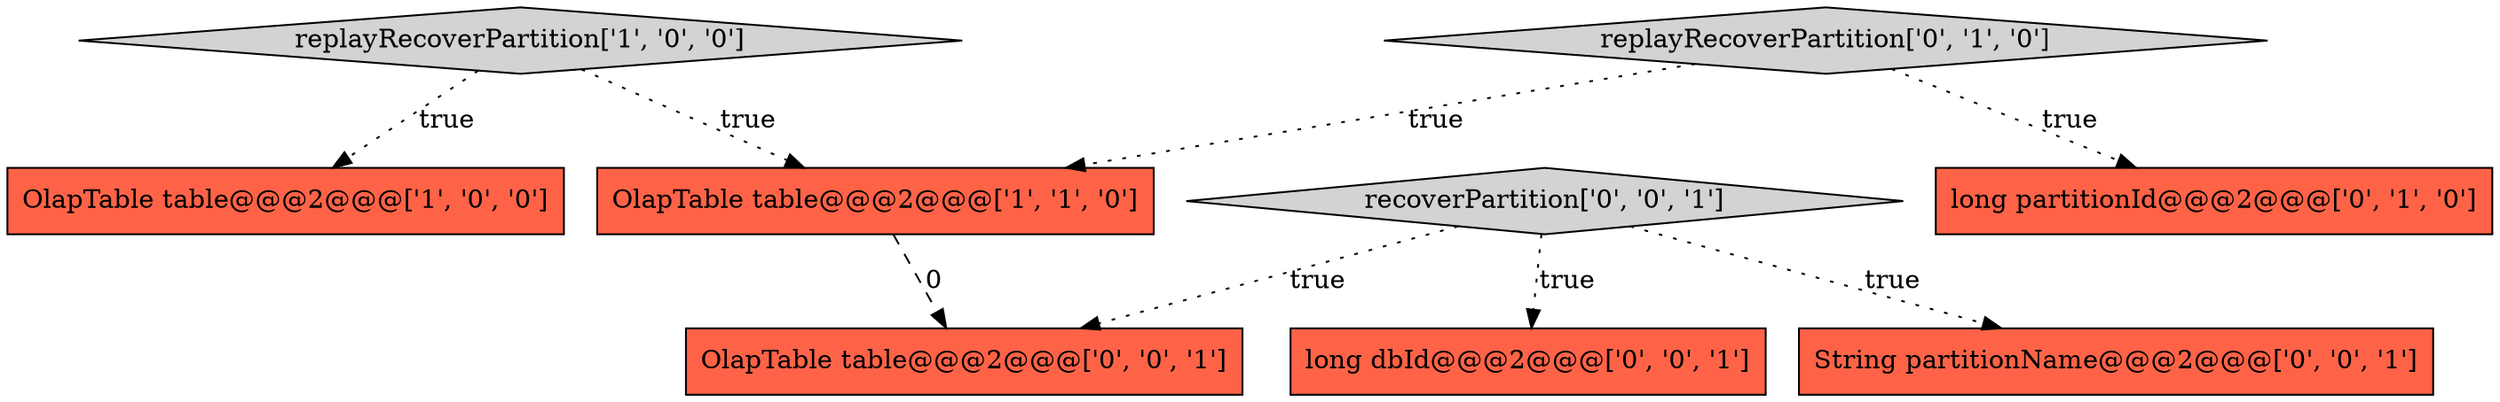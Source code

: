 digraph {
6 [style = filled, label = "long dbId@@@2@@@['0', '0', '1']", fillcolor = tomato, shape = box image = "AAA0AAABBB3BBB"];
7 [style = filled, label = "recoverPartition['0', '0', '1']", fillcolor = lightgray, shape = diamond image = "AAA0AAABBB3BBB"];
3 [style = filled, label = "long partitionId@@@2@@@['0', '1', '0']", fillcolor = tomato, shape = box image = "AAA0AAABBB2BBB"];
0 [style = filled, label = "replayRecoverPartition['1', '0', '0']", fillcolor = lightgray, shape = diamond image = "AAA0AAABBB1BBB"];
8 [style = filled, label = "OlapTable table@@@2@@@['0', '0', '1']", fillcolor = tomato, shape = box image = "AAA0AAABBB3BBB"];
2 [style = filled, label = "OlapTable table@@@2@@@['1', '1', '0']", fillcolor = tomato, shape = box image = "AAA0AAABBB1BBB"];
4 [style = filled, label = "replayRecoverPartition['0', '1', '0']", fillcolor = lightgray, shape = diamond image = "AAA0AAABBB2BBB"];
5 [style = filled, label = "String partitionName@@@2@@@['0', '0', '1']", fillcolor = tomato, shape = box image = "AAA0AAABBB3BBB"];
1 [style = filled, label = "OlapTable table@@@2@@@['1', '0', '0']", fillcolor = tomato, shape = box image = "AAA0AAABBB1BBB"];
0->2 [style = dotted, label="true"];
2->8 [style = dashed, label="0"];
0->1 [style = dotted, label="true"];
4->3 [style = dotted, label="true"];
7->5 [style = dotted, label="true"];
4->2 [style = dotted, label="true"];
7->8 [style = dotted, label="true"];
7->6 [style = dotted, label="true"];
}
